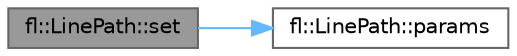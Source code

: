 digraph "fl::LinePath::set"
{
 // INTERACTIVE_SVG=YES
 // LATEX_PDF_SIZE
  bgcolor="transparent";
  edge [fontname=Helvetica,fontsize=10,labelfontname=Helvetica,labelfontsize=10];
  node [fontname=Helvetica,fontsize=10,shape=box,height=0.2,width=0.4];
  rankdir="LR";
  Node1 [id="Node000001",label="fl::LinePath::set",height=0.2,width=0.4,color="gray40", fillcolor="grey60", style="filled", fontcolor="black",tooltip=" "];
  Node1 -> Node2 [id="edge1_Node000001_Node000002",color="steelblue1",style="solid",tooltip=" "];
  Node2 [id="Node000002",label="fl::LinePath::params",height=0.2,width=0.4,color="grey40", fillcolor="white", style="filled",URL="$d3/da9/classfl_1_1_line_path_ad0e7255e91904a775c0f441a29b0f654.html#ad0e7255e91904a775c0f441a29b0f654",tooltip=" "];
}
